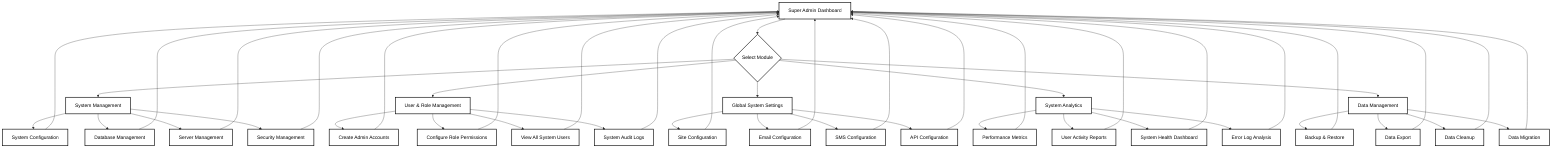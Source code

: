 flowchart TD
    %% ========================================
    %% SUPER ADMIN MODULE FLOW
    %% ========================================
    
    SuperAdminDashboard[Super Admin Dashboard] --> SuperAdminChoice{Select Module}
    
    %% System Management
    SuperAdminChoice --> SystemMgmt[System Management]
    SystemMgmt --> SystemConfig[System Configuration]
    SystemMgmt --> DatabaseMgmt[Database Management]
    SystemMgmt --> ServerMgmt[Server Management]
    SystemMgmt --> SecurityMgmt[Security Management]
    
    %% User & Role Management
    SuperAdminChoice --> UserRoleMgmt[User & Role Management]
    UserRoleMgmt --> CreateAdmin[Create Admin Accounts]
    UserRoleMgmt --> ManageRoles[Configure Role Permissions]
    UserRoleMgmt --> ViewAllUsers[View All System Users]
    UserRoleMgmt --> SystemAudit[System Audit Logs]
    
    %% Global Settings
    SuperAdminChoice --> GlobalSettings[Global System Settings]
    GlobalSettings --> SiteConfig[Site Configuration]
    GlobalSettings --> EmailConfig[Email Configuration]
    GlobalSettings --> SMSConfig[SMS Configuration]
    GlobalSettings --> APIConfig[API Configuration]
    
    %% Analytics & Monitoring
    SuperAdminChoice --> SystemAnalytics[System Analytics]
    SystemAnalytics --> PerformanceMetrics[Performance Metrics]
    SystemAnalytics --> UserActivity[User Activity Reports]
    SystemAnalytics --> SystemHealth[System Health Dashboard]
    SystemAnalytics --> ErrorLogs[Error Log Analysis]
    
    %% Data Management
    SuperAdminChoice --> DataMgmt[Data Management]
    DataMgmt --> BackupRestore[Backup & Restore]
    DataMgmt --> DataExport[Data Export]
    DataMgmt --> DataCleanup[Data Cleanup]
    DataMgmt --> DataMigration[Data Migration]
    
    %% Return to Dashboard
    SystemConfig --> SuperAdminDashboard
    DatabaseMgmt --> SuperAdminDashboard
    ServerMgmt --> SuperAdminDashboard
    SecurityMgmt --> SuperAdminDashboard
    CreateAdmin --> SuperAdminDashboard
    ManageRoles --> SuperAdminDashboard
    ViewAllUsers --> SuperAdminDashboard
    SystemAudit --> SuperAdminDashboard
    SiteConfig --> SuperAdminDashboard
    EmailConfig --> SuperAdminDashboard
    SMSConfig --> SuperAdminDashboard
    APIConfig --> SuperAdminDashboard
    PerformanceMetrics --> SuperAdminDashboard
    UserActivity --> SuperAdminDashboard
    SystemHealth --> SuperAdminDashboard
    ErrorLogs --> SuperAdminDashboard
    BackupRestore --> SuperAdminDashboard
    DataExport --> SuperAdminDashboard
    DataCleanup --> SuperAdminDashboard
    DataMigration --> SuperAdminDashboard
    
    %% Styling
    classDef dashboard fill:transparent,stroke:#000,stroke-width:2px,color:#000
    classDef module fill:transparent,stroke:#000,stroke-width:2px,color:#000
    classDef function fill:transparent,stroke:#000,stroke-width:2px,color:#000
    classDef decision fill:transparent,stroke:#000,stroke-width:2px,color:#000
    
    class SuperAdminDashboard dashboard
    class SystemMgmt,UserRoleMgmt,GlobalSettings,SystemAnalytics,DataMgmt module
    class SystemConfig,DatabaseMgmt,ServerMgmt,SecurityMgmt,CreateAdmin,ManageRoles,ViewAllUsers,SystemAudit,SiteConfig,EmailConfig,SMSConfig,APIConfig,PerformanceMetrics,UserActivity,SystemHealth,ErrorLogs,BackupRestore,DataExport,DataCleanup,DataMigration function
    class SuperAdminChoice decision